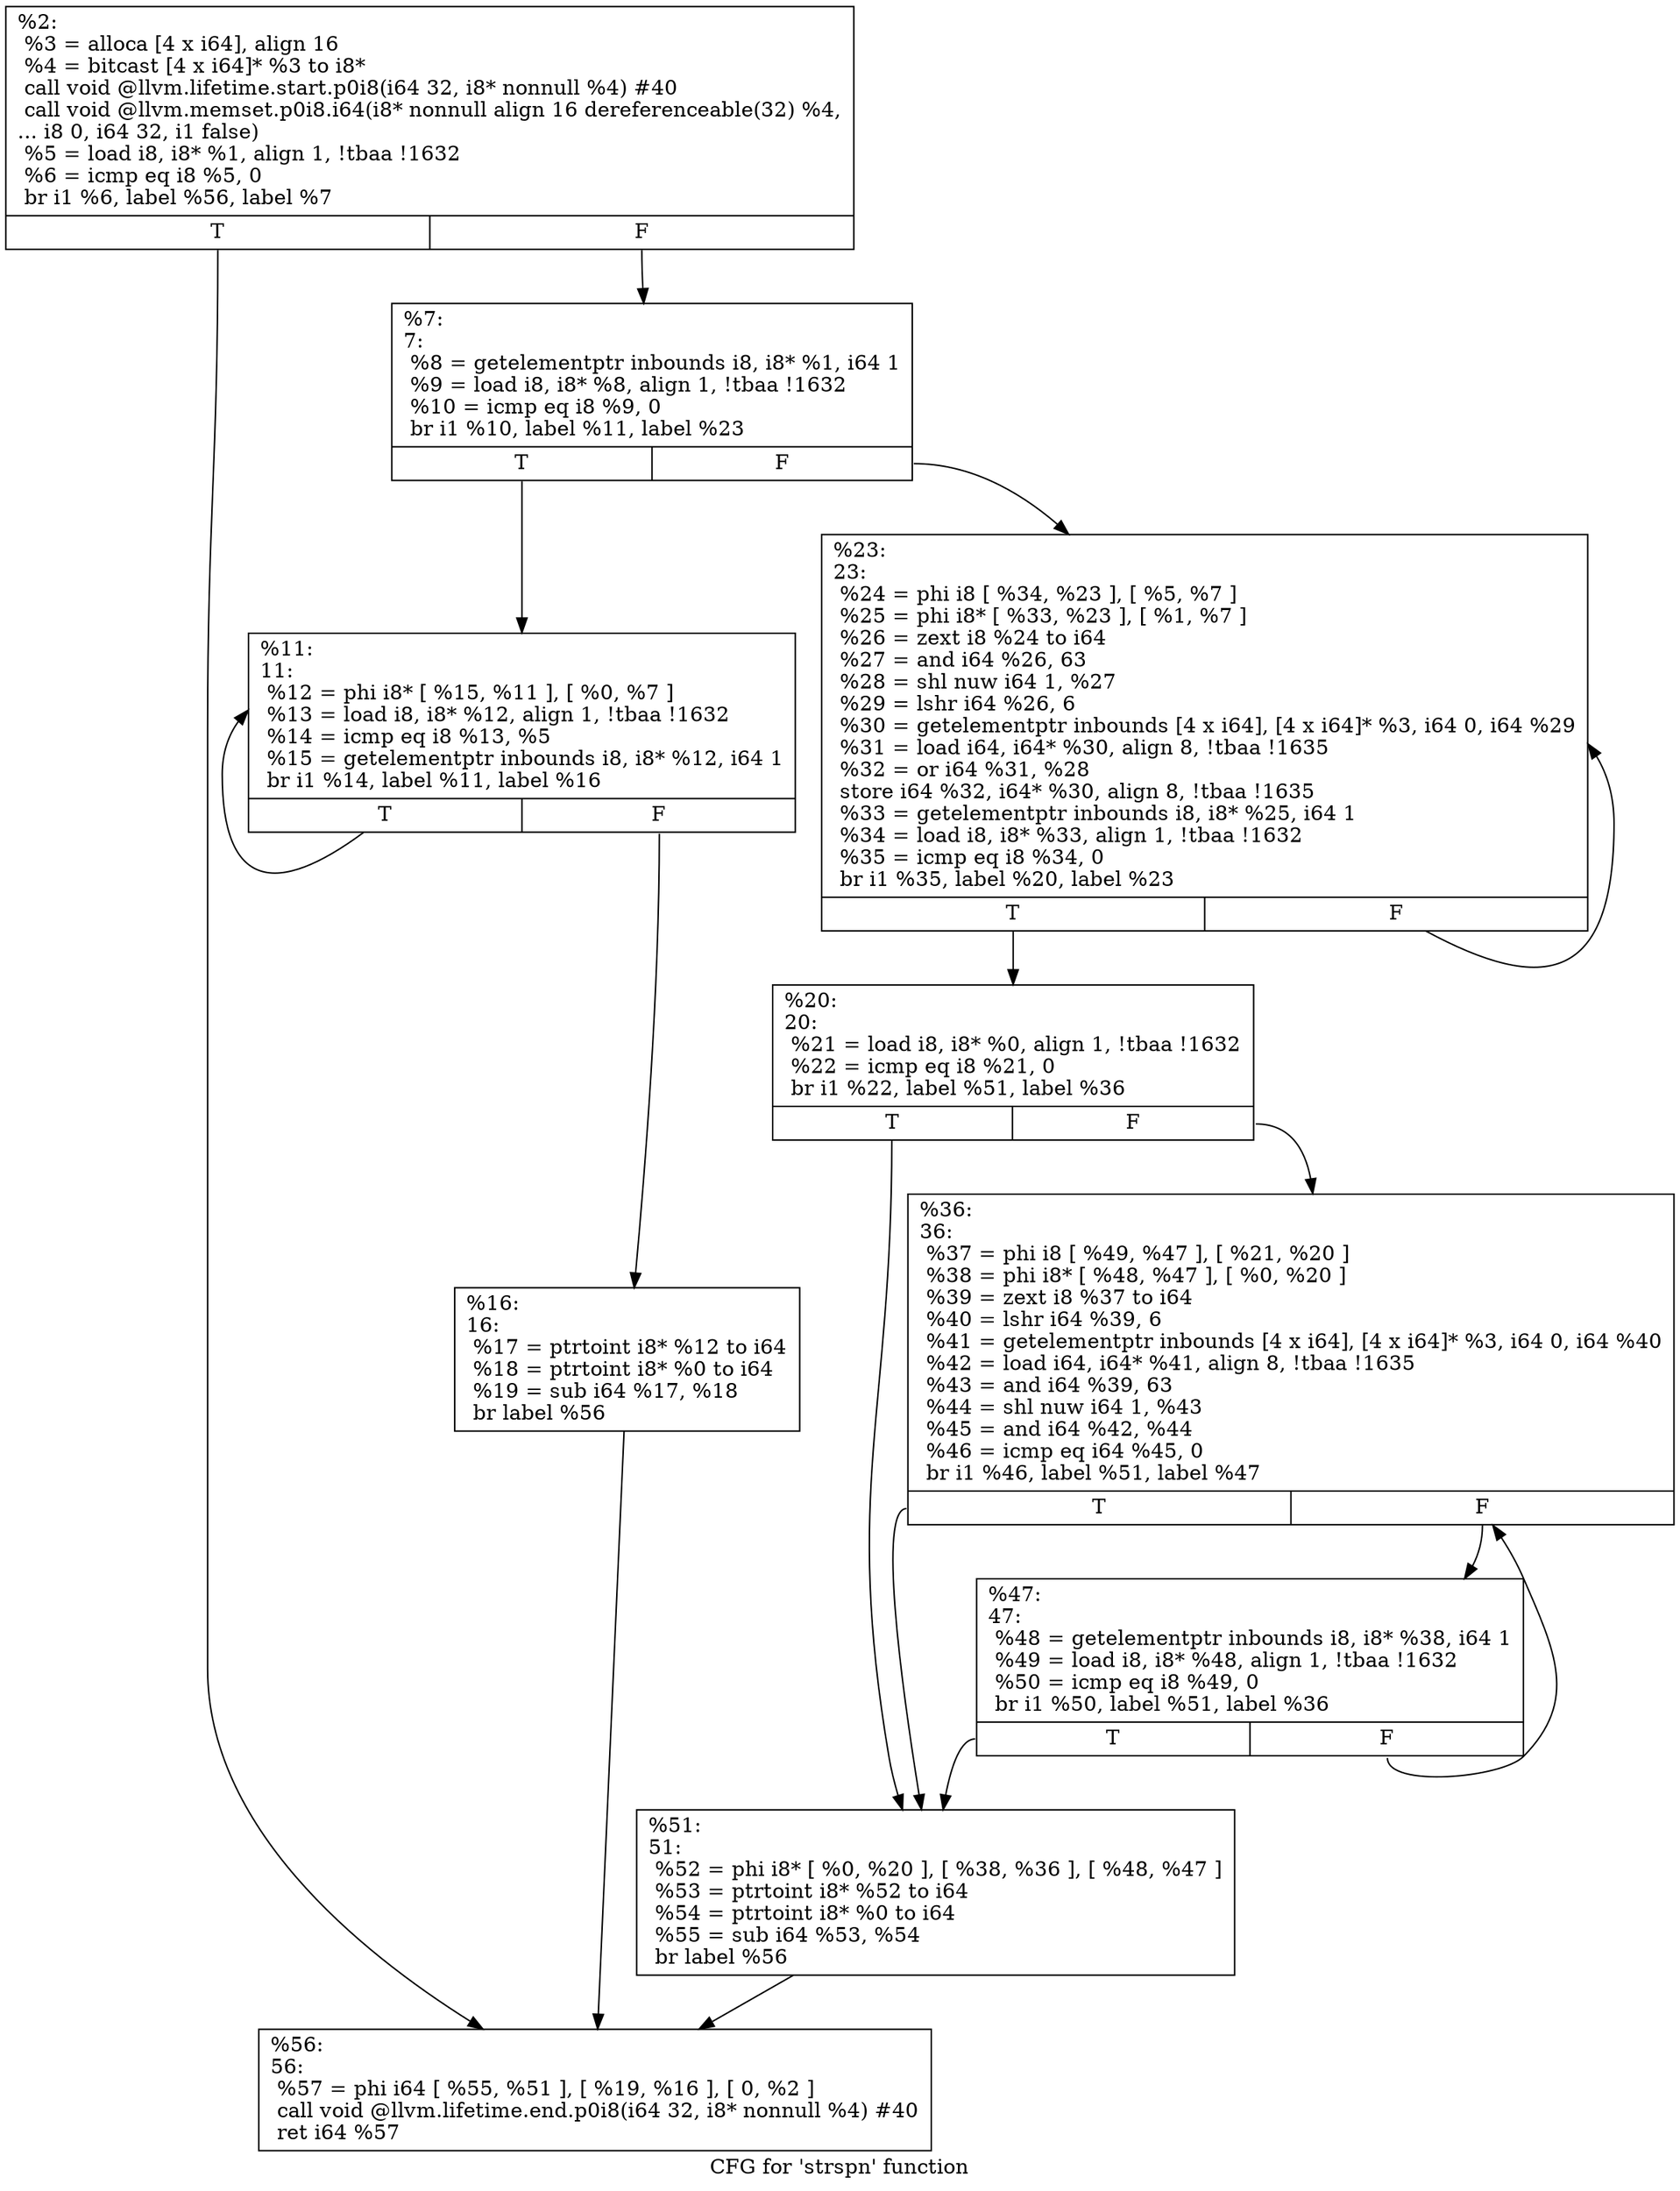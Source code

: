 digraph "CFG for 'strspn' function" {
	label="CFG for 'strspn' function";

	Node0x175c380 [shape=record,label="{%2:\l  %3 = alloca [4 x i64], align 16\l  %4 = bitcast [4 x i64]* %3 to i8*\l  call void @llvm.lifetime.start.p0i8(i64 32, i8* nonnull %4) #40\l  call void @llvm.memset.p0i8.i64(i8* nonnull align 16 dereferenceable(32) %4,\l... i8 0, i64 32, i1 false)\l  %5 = load i8, i8* %1, align 1, !tbaa !1632\l  %6 = icmp eq i8 %5, 0\l  br i1 %6, label %56, label %7\l|{<s0>T|<s1>F}}"];
	Node0x175c380:s0 -> Node0x175c710;
	Node0x175c380:s1 -> Node0x175c490;
	Node0x175c490 [shape=record,label="{%7:\l7:                                                \l  %8 = getelementptr inbounds i8, i8* %1, i64 1\l  %9 = load i8, i8* %8, align 1, !tbaa !1632\l  %10 = icmp eq i8 %9, 0\l  br i1 %10, label %11, label %23\l|{<s0>T|<s1>F}}"];
	Node0x175c490:s0 -> Node0x175c4e0;
	Node0x175c490:s1 -> Node0x175c5d0;
	Node0x175c4e0 [shape=record,label="{%11:\l11:                                               \l  %12 = phi i8* [ %15, %11 ], [ %0, %7 ]\l  %13 = load i8, i8* %12, align 1, !tbaa !1632\l  %14 = icmp eq i8 %13, %5\l  %15 = getelementptr inbounds i8, i8* %12, i64 1\l  br i1 %14, label %11, label %16\l|{<s0>T|<s1>F}}"];
	Node0x175c4e0:s0 -> Node0x175c4e0;
	Node0x175c4e0:s1 -> Node0x175c530;
	Node0x175c530 [shape=record,label="{%16:\l16:                                               \l  %17 = ptrtoint i8* %12 to i64\l  %18 = ptrtoint i8* %0 to i64\l  %19 = sub i64 %17, %18\l  br label %56\l}"];
	Node0x175c530 -> Node0x175c710;
	Node0x175c580 [shape=record,label="{%20:\l20:                                               \l  %21 = load i8, i8* %0, align 1, !tbaa !1632\l  %22 = icmp eq i8 %21, 0\l  br i1 %22, label %51, label %36\l|{<s0>T|<s1>F}}"];
	Node0x175c580:s0 -> Node0x175c6c0;
	Node0x175c580:s1 -> Node0x175c620;
	Node0x175c5d0 [shape=record,label="{%23:\l23:                                               \l  %24 = phi i8 [ %34, %23 ], [ %5, %7 ]\l  %25 = phi i8* [ %33, %23 ], [ %1, %7 ]\l  %26 = zext i8 %24 to i64\l  %27 = and i64 %26, 63\l  %28 = shl nuw i64 1, %27\l  %29 = lshr i64 %26, 6\l  %30 = getelementptr inbounds [4 x i64], [4 x i64]* %3, i64 0, i64 %29\l  %31 = load i64, i64* %30, align 8, !tbaa !1635\l  %32 = or i64 %31, %28\l  store i64 %32, i64* %30, align 8, !tbaa !1635\l  %33 = getelementptr inbounds i8, i8* %25, i64 1\l  %34 = load i8, i8* %33, align 1, !tbaa !1632\l  %35 = icmp eq i8 %34, 0\l  br i1 %35, label %20, label %23\l|{<s0>T|<s1>F}}"];
	Node0x175c5d0:s0 -> Node0x175c580;
	Node0x175c5d0:s1 -> Node0x175c5d0;
	Node0x175c620 [shape=record,label="{%36:\l36:                                               \l  %37 = phi i8 [ %49, %47 ], [ %21, %20 ]\l  %38 = phi i8* [ %48, %47 ], [ %0, %20 ]\l  %39 = zext i8 %37 to i64\l  %40 = lshr i64 %39, 6\l  %41 = getelementptr inbounds [4 x i64], [4 x i64]* %3, i64 0, i64 %40\l  %42 = load i64, i64* %41, align 8, !tbaa !1635\l  %43 = and i64 %39, 63\l  %44 = shl nuw i64 1, %43\l  %45 = and i64 %42, %44\l  %46 = icmp eq i64 %45, 0\l  br i1 %46, label %51, label %47\l|{<s0>T|<s1>F}}"];
	Node0x175c620:s0 -> Node0x175c6c0;
	Node0x175c620:s1 -> Node0x175c670;
	Node0x175c670 [shape=record,label="{%47:\l47:                                               \l  %48 = getelementptr inbounds i8, i8* %38, i64 1\l  %49 = load i8, i8* %48, align 1, !tbaa !1632\l  %50 = icmp eq i8 %49, 0\l  br i1 %50, label %51, label %36\l|{<s0>T|<s1>F}}"];
	Node0x175c670:s0 -> Node0x175c6c0;
	Node0x175c670:s1 -> Node0x175c620;
	Node0x175c6c0 [shape=record,label="{%51:\l51:                                               \l  %52 = phi i8* [ %0, %20 ], [ %38, %36 ], [ %48, %47 ]\l  %53 = ptrtoint i8* %52 to i64\l  %54 = ptrtoint i8* %0 to i64\l  %55 = sub i64 %53, %54\l  br label %56\l}"];
	Node0x175c6c0 -> Node0x175c710;
	Node0x175c710 [shape=record,label="{%56:\l56:                                               \l  %57 = phi i64 [ %55, %51 ], [ %19, %16 ], [ 0, %2 ]\l  call void @llvm.lifetime.end.p0i8(i64 32, i8* nonnull %4) #40\l  ret i64 %57\l}"];
}
